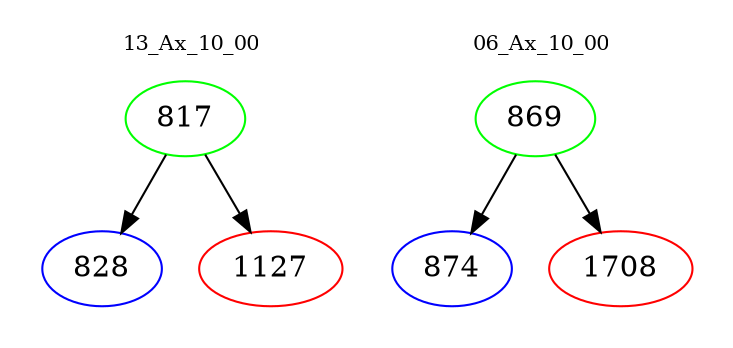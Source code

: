 digraph{
subgraph cluster_0 {
color = white
label = "13_Ax_10_00";
fontsize=10;
T0_817 [label="817", color="green"]
T0_817 -> T0_828 [color="black"]
T0_828 [label="828", color="blue"]
T0_817 -> T0_1127 [color="black"]
T0_1127 [label="1127", color="red"]
}
subgraph cluster_1 {
color = white
label = "06_Ax_10_00";
fontsize=10;
T1_869 [label="869", color="green"]
T1_869 -> T1_874 [color="black"]
T1_874 [label="874", color="blue"]
T1_869 -> T1_1708 [color="black"]
T1_1708 [label="1708", color="red"]
}
}
